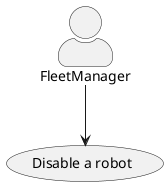 @startuml
skinparam actorStyle awesome
:FleetManager: --> (Use)

"Disable a robot" as (Use)

@enduml
